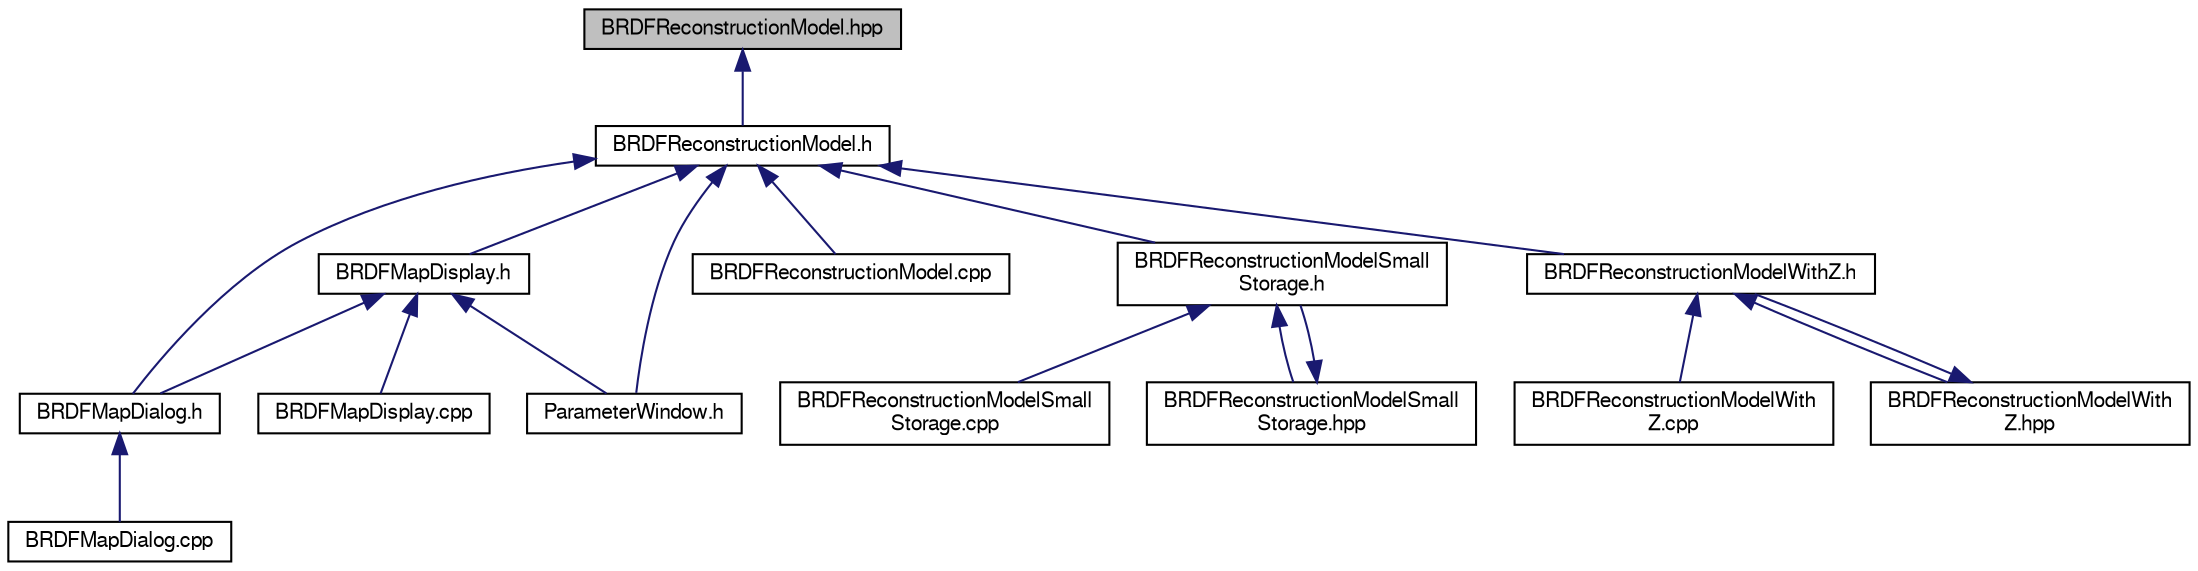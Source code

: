 digraph "BRDFReconstructionModel.hpp"
{
 // LATEX_PDF_SIZE
  edge [fontname="FreeSans",fontsize="10",labelfontname="FreeSans",labelfontsize="10"];
  node [fontname="FreeSans",fontsize="10",shape=record];
  Node1 [label="BRDFReconstructionModel.hpp",height=0.2,width=0.4,color="black", fillcolor="grey75", style="filled", fontcolor="black",tooltip=" "];
  Node1 -> Node2 [dir="back",color="midnightblue",fontsize="10",style="solid",fontname="FreeSans"];
  Node2 [label="BRDFReconstructionModel.h",height=0.2,width=0.4,color="black", fillcolor="white", style="filled",URL="$_b_r_d_f_reconstruction_model_8h.html",tooltip=" "];
  Node2 -> Node3 [dir="back",color="midnightblue",fontsize="10",style="solid",fontname="FreeSans"];
  Node3 [label="BRDFMapDisplay.h",height=0.2,width=0.4,color="black", fillcolor="white", style="filled",URL="$_b_r_d_f_map_display_8h.html",tooltip=" "];
  Node3 -> Node4 [dir="back",color="midnightblue",fontsize="10",style="solid",fontname="FreeSans"];
  Node4 [label="BRDFMapDialog.h",height=0.2,width=0.4,color="black", fillcolor="white", style="filled",URL="$_b_r_d_f_map_dialog_8h.html",tooltip=" "];
  Node4 -> Node5 [dir="back",color="midnightblue",fontsize="10",style="solid",fontname="FreeSans"];
  Node5 [label="BRDFMapDialog.cpp",height=0.2,width=0.4,color="black", fillcolor="white", style="filled",URL="$_b_r_d_f_map_dialog_8cpp.html",tooltip=" "];
  Node3 -> Node6 [dir="back",color="midnightblue",fontsize="10",style="solid",fontname="FreeSans"];
  Node6 [label="BRDFMapDisplay.cpp",height=0.2,width=0.4,color="black", fillcolor="white", style="filled",URL="$_b_r_d_f_map_display_8cpp.html",tooltip=" "];
  Node3 -> Node7 [dir="back",color="midnightblue",fontsize="10",style="solid",fontname="FreeSans"];
  Node7 [label="ParameterWindow.h",height=0.2,width=0.4,color="black", fillcolor="white", style="filled",URL="$_parameter_window_8h.html",tooltip=" "];
  Node2 -> Node4 [dir="back",color="midnightblue",fontsize="10",style="solid",fontname="FreeSans"];
  Node2 -> Node8 [dir="back",color="midnightblue",fontsize="10",style="solid",fontname="FreeSans"];
  Node8 [label="BRDFReconstructionModel.cpp",height=0.2,width=0.4,color="black", fillcolor="white", style="filled",URL="$_b_r_d_f_reconstruction_model_8cpp.html",tooltip=" "];
  Node2 -> Node9 [dir="back",color="midnightblue",fontsize="10",style="solid",fontname="FreeSans"];
  Node9 [label="BRDFReconstructionModelSmall\lStorage.h",height=0.2,width=0.4,color="black", fillcolor="white", style="filled",URL="$_b_r_d_f_reconstruction_model_small_storage_8h.html",tooltip=" "];
  Node9 -> Node10 [dir="back",color="midnightblue",fontsize="10",style="solid",fontname="FreeSans"];
  Node10 [label="BRDFReconstructionModelSmall\lStorage.cpp",height=0.2,width=0.4,color="black", fillcolor="white", style="filled",URL="$_b_r_d_f_reconstruction_model_small_storage_8cpp.html",tooltip=" "];
  Node9 -> Node11 [dir="back",color="midnightblue",fontsize="10",style="solid",fontname="FreeSans"];
  Node11 [label="BRDFReconstructionModelSmall\lStorage.hpp",height=0.2,width=0.4,color="black", fillcolor="white", style="filled",URL="$_b_r_d_f_reconstruction_model_small_storage_8hpp.html",tooltip=" "];
  Node11 -> Node9 [dir="back",color="midnightblue",fontsize="10",style="solid",fontname="FreeSans"];
  Node2 -> Node12 [dir="back",color="midnightblue",fontsize="10",style="solid",fontname="FreeSans"];
  Node12 [label="BRDFReconstructionModelWithZ.h",height=0.2,width=0.4,color="black", fillcolor="white", style="filled",URL="$_b_r_d_f_reconstruction_model_with_z_8h.html",tooltip=" "];
  Node12 -> Node13 [dir="back",color="midnightblue",fontsize="10",style="solid",fontname="FreeSans"];
  Node13 [label="BRDFReconstructionModelWith\lZ.cpp",height=0.2,width=0.4,color="black", fillcolor="white", style="filled",URL="$_b_r_d_f_reconstruction_model_with_z_8cpp.html",tooltip=" "];
  Node12 -> Node14 [dir="back",color="midnightblue",fontsize="10",style="solid",fontname="FreeSans"];
  Node14 [label="BRDFReconstructionModelWith\lZ.hpp",height=0.2,width=0.4,color="black", fillcolor="white", style="filled",URL="$_b_r_d_f_reconstruction_model_with_z_8hpp.html",tooltip=" "];
  Node14 -> Node12 [dir="back",color="midnightblue",fontsize="10",style="solid",fontname="FreeSans"];
  Node2 -> Node7 [dir="back",color="midnightblue",fontsize="10",style="solid",fontname="FreeSans"];
}
